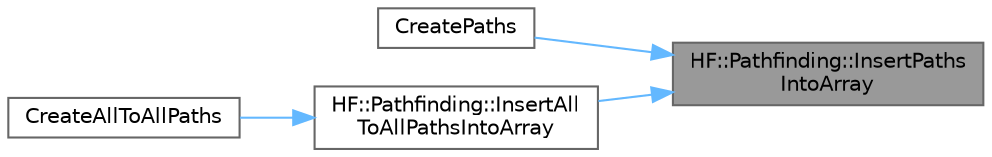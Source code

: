 digraph "HF::Pathfinding::InsertPathsIntoArray"
{
 // LATEX_PDF_SIZE
  bgcolor="transparent";
  edge [fontname=Helvetica,fontsize=10,labelfontname=Helvetica,labelfontsize=10];
  node [fontname=Helvetica,fontsize=10,shape=box,height=0.2,width=0.4];
  rankdir="RL";
  Node1 [label="HF::Pathfinding::InsertPaths\lIntoArray",height=0.2,width=0.4,color="gray40", fillcolor="grey60", style="filled", fontcolor="black",tooltip="A special version of FindPaths optimized for the C_Interface."];
  Node1 -> Node2 [dir="back",color="steelblue1",style="solid"];
  Node2 [label="CreatePaths",height=0.2,width=0.4,color="grey40", fillcolor="white", style="filled",URL="$a00456.html#gae1ac2805c3b86883bb88269ed3868367",tooltip="Find multiple shortest paths in paralllel."];
  Node1 -> Node3 [dir="back",color="steelblue1",style="solid"];
  Node3 [label="HF::Pathfinding::InsertAll\lToAllPathsIntoArray",height=0.2,width=0.4,color="grey40", fillcolor="white", style="filled",URL="$a00472.html#a69bd3efcc13788e7c4be43b67d6002e5",tooltip="A special version of FindPaths optimized for the C_Interface, such that all paths possible from each ..."];
  Node3 -> Node4 [dir="back",color="steelblue1",style="solid"];
  Node4 [label="CreateAllToAllPaths",height=0.2,width=0.4,color="grey40", fillcolor="white", style="filled",URL="$a00456.html#gaba6ec6ce84974dd6a311d7d65dd34221",tooltip="Find a path from every node in a graph to every other node."];
}
